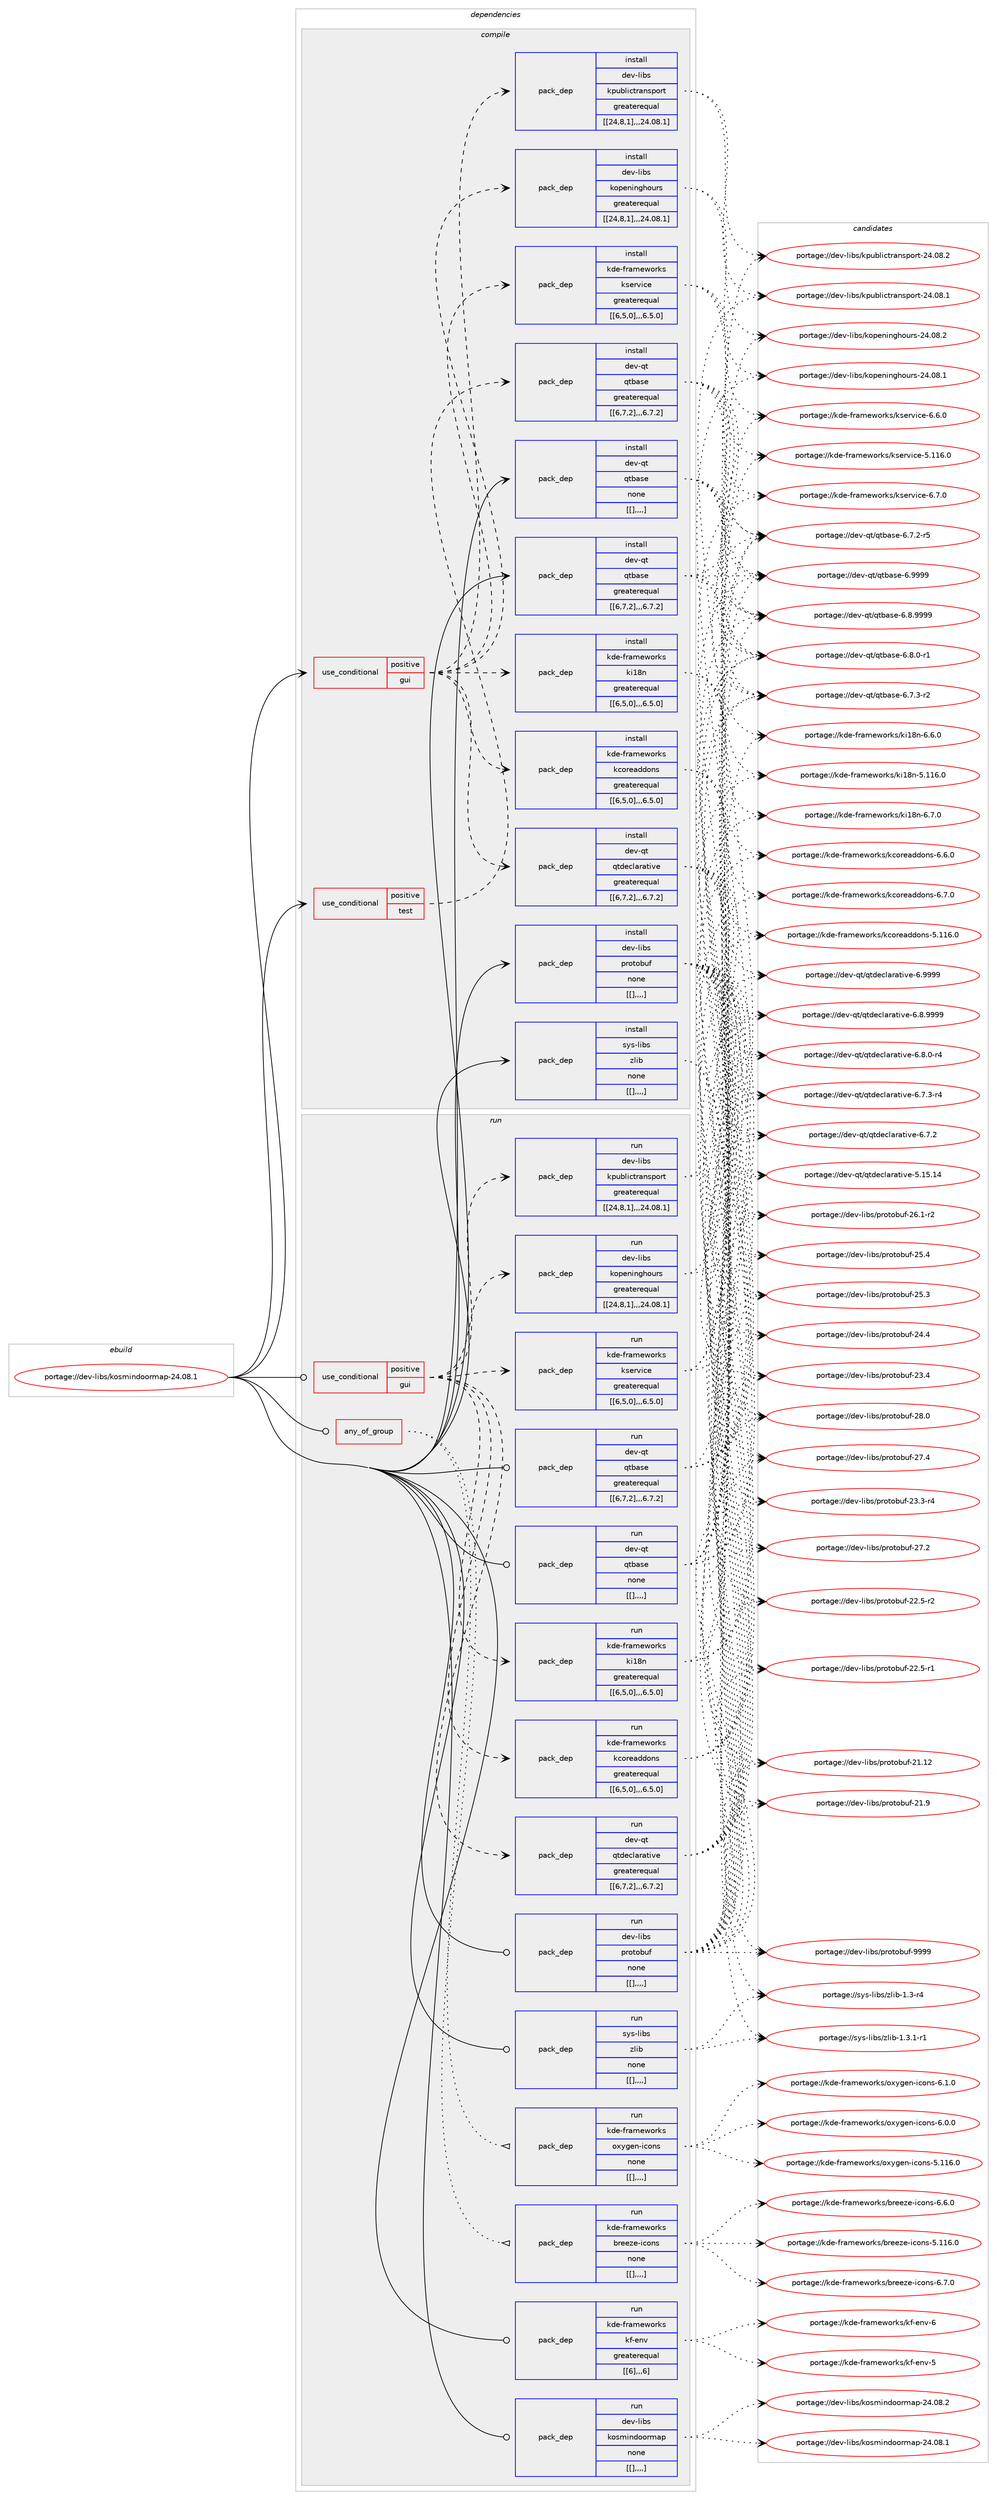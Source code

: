digraph prolog {

# *************
# Graph options
# *************

newrank=true;
concentrate=true;
compound=true;
graph [rankdir=LR,fontname=Helvetica,fontsize=10,ranksep=1.5];#, ranksep=2.5, nodesep=0.2];
edge  [arrowhead=vee];
node  [fontname=Helvetica,fontsize=10];

# **********
# The ebuild
# **********

subgraph cluster_leftcol {
color=gray;
label=<<i>ebuild</i>>;
id [label="portage://dev-libs/kosmindoormap-24.08.1", color=red, width=4, href="../dev-libs/kosmindoormap-24.08.1.svg"];
}

# ****************
# The dependencies
# ****************

subgraph cluster_midcol {
color=gray;
label=<<i>dependencies</i>>;
subgraph cluster_compile {
fillcolor="#eeeeee";
style=filled;
label=<<i>compile</i>>;
subgraph cond27946 {
dependency111997 [label=<<TABLE BORDER="0" CELLBORDER="1" CELLSPACING="0" CELLPADDING="4"><TR><TD ROWSPAN="3" CELLPADDING="10">use_conditional</TD></TR><TR><TD>positive</TD></TR><TR><TD>gui</TD></TR></TABLE>>, shape=none, color=red];
subgraph pack82825 {
dependency112033 [label=<<TABLE BORDER="0" CELLBORDER="1" CELLSPACING="0" CELLPADDING="4" WIDTH="220"><TR><TD ROWSPAN="6" CELLPADDING="30">pack_dep</TD></TR><TR><TD WIDTH="110">install</TD></TR><TR><TD>dev-libs</TD></TR><TR><TD>kopeninghours</TD></TR><TR><TD>greaterequal</TD></TR><TR><TD>[[24,8,1],,,24.08.1]</TD></TR></TABLE>>, shape=none, color=blue];
}
dependency111997:e -> dependency112033:w [weight=20,style="dashed",arrowhead="vee"];
subgraph pack82860 {
dependency112108 [label=<<TABLE BORDER="0" CELLBORDER="1" CELLSPACING="0" CELLPADDING="4" WIDTH="220"><TR><TD ROWSPAN="6" CELLPADDING="30">pack_dep</TD></TR><TR><TD WIDTH="110">install</TD></TR><TR><TD>dev-libs</TD></TR><TR><TD>kpublictransport</TD></TR><TR><TD>greaterequal</TD></TR><TR><TD>[[24,8,1],,,24.08.1]</TD></TR></TABLE>>, shape=none, color=blue];
}
dependency111997:e -> dependency112108:w [weight=20,style="dashed",arrowhead="vee"];
subgraph pack82906 {
dependency112131 [label=<<TABLE BORDER="0" CELLBORDER="1" CELLSPACING="0" CELLPADDING="4" WIDTH="220"><TR><TD ROWSPAN="6" CELLPADDING="30">pack_dep</TD></TR><TR><TD WIDTH="110">install</TD></TR><TR><TD>dev-qt</TD></TR><TR><TD>qtdeclarative</TD></TR><TR><TD>greaterequal</TD></TR><TR><TD>[[6,7,2],,,6.7.2]</TD></TR></TABLE>>, shape=none, color=blue];
}
dependency111997:e -> dependency112131:w [weight=20,style="dashed",arrowhead="vee"];
subgraph pack82920 {
dependency112150 [label=<<TABLE BORDER="0" CELLBORDER="1" CELLSPACING="0" CELLPADDING="4" WIDTH="220"><TR><TD ROWSPAN="6" CELLPADDING="30">pack_dep</TD></TR><TR><TD WIDTH="110">install</TD></TR><TR><TD>kde-frameworks</TD></TR><TR><TD>kcoreaddons</TD></TR><TR><TD>greaterequal</TD></TR><TR><TD>[[6,5,0],,,6.5.0]</TD></TR></TABLE>>, shape=none, color=blue];
}
dependency111997:e -> dependency112150:w [weight=20,style="dashed",arrowhead="vee"];
subgraph pack82923 {
dependency112168 [label=<<TABLE BORDER="0" CELLBORDER="1" CELLSPACING="0" CELLPADDING="4" WIDTH="220"><TR><TD ROWSPAN="6" CELLPADDING="30">pack_dep</TD></TR><TR><TD WIDTH="110">install</TD></TR><TR><TD>kde-frameworks</TD></TR><TR><TD>ki18n</TD></TR><TR><TD>greaterequal</TD></TR><TR><TD>[[6,5,0],,,6.5.0]</TD></TR></TABLE>>, shape=none, color=blue];
}
dependency111997:e -> dependency112168:w [weight=20,style="dashed",arrowhead="vee"];
subgraph pack82936 {
dependency112174 [label=<<TABLE BORDER="0" CELLBORDER="1" CELLSPACING="0" CELLPADDING="4" WIDTH="220"><TR><TD ROWSPAN="6" CELLPADDING="30">pack_dep</TD></TR><TR><TD WIDTH="110">install</TD></TR><TR><TD>kde-frameworks</TD></TR><TR><TD>kservice</TD></TR><TR><TD>greaterequal</TD></TR><TR><TD>[[6,5,0],,,6.5.0]</TD></TR></TABLE>>, shape=none, color=blue];
}
dependency111997:e -> dependency112174:w [weight=20,style="dashed",arrowhead="vee"];
}
id:e -> dependency111997:w [weight=20,style="solid",arrowhead="vee"];
subgraph cond28019 {
dependency112212 [label=<<TABLE BORDER="0" CELLBORDER="1" CELLSPACING="0" CELLPADDING="4"><TR><TD ROWSPAN="3" CELLPADDING="10">use_conditional</TD></TR><TR><TD>positive</TD></TR><TR><TD>test</TD></TR></TABLE>>, shape=none, color=red];
subgraph pack83002 {
dependency112320 [label=<<TABLE BORDER="0" CELLBORDER="1" CELLSPACING="0" CELLPADDING="4" WIDTH="220"><TR><TD ROWSPAN="6" CELLPADDING="30">pack_dep</TD></TR><TR><TD WIDTH="110">install</TD></TR><TR><TD>dev-qt</TD></TR><TR><TD>qtbase</TD></TR><TR><TD>greaterequal</TD></TR><TR><TD>[[6,7,2],,,6.7.2]</TD></TR></TABLE>>, shape=none, color=blue];
}
dependency112212:e -> dependency112320:w [weight=20,style="dashed",arrowhead="vee"];
}
id:e -> dependency112212:w [weight=20,style="solid",arrowhead="vee"];
subgraph pack83053 {
dependency112455 [label=<<TABLE BORDER="0" CELLBORDER="1" CELLSPACING="0" CELLPADDING="4" WIDTH="220"><TR><TD ROWSPAN="6" CELLPADDING="30">pack_dep</TD></TR><TR><TD WIDTH="110">install</TD></TR><TR><TD>dev-libs</TD></TR><TR><TD>protobuf</TD></TR><TR><TD>none</TD></TR><TR><TD>[[],,,,]</TD></TR></TABLE>>, shape=none, color=blue];
}
id:e -> dependency112455:w [weight=20,style="solid",arrowhead="vee"];
subgraph pack83126 {
dependency112479 [label=<<TABLE BORDER="0" CELLBORDER="1" CELLSPACING="0" CELLPADDING="4" WIDTH="220"><TR><TD ROWSPAN="6" CELLPADDING="30">pack_dep</TD></TR><TR><TD WIDTH="110">install</TD></TR><TR><TD>dev-qt</TD></TR><TR><TD>qtbase</TD></TR><TR><TD>greaterequal</TD></TR><TR><TD>[[6,7,2],,,6.7.2]</TD></TR></TABLE>>, shape=none, color=blue];
}
id:e -> dependency112479:w [weight=20,style="solid",arrowhead="vee"];
subgraph pack83157 {
dependency112578 [label=<<TABLE BORDER="0" CELLBORDER="1" CELLSPACING="0" CELLPADDING="4" WIDTH="220"><TR><TD ROWSPAN="6" CELLPADDING="30">pack_dep</TD></TR><TR><TD WIDTH="110">install</TD></TR><TR><TD>dev-qt</TD></TR><TR><TD>qtbase</TD></TR><TR><TD>none</TD></TR><TR><TD>[[],,,,]</TD></TR></TABLE>>, shape=none, color=blue];
}
id:e -> dependency112578:w [weight=20,style="solid",arrowhead="vee"];
subgraph pack83214 {
dependency112584 [label=<<TABLE BORDER="0" CELLBORDER="1" CELLSPACING="0" CELLPADDING="4" WIDTH="220"><TR><TD ROWSPAN="6" CELLPADDING="30">pack_dep</TD></TR><TR><TD WIDTH="110">install</TD></TR><TR><TD>sys-libs</TD></TR><TR><TD>zlib</TD></TR><TR><TD>none</TD></TR><TR><TD>[[],,,,]</TD></TR></TABLE>>, shape=none, color=blue];
}
id:e -> dependency112584:w [weight=20,style="solid",arrowhead="vee"];
}
subgraph cluster_compileandrun {
fillcolor="#eeeeee";
style=filled;
label=<<i>compile and run</i>>;
}
subgraph cluster_run {
fillcolor="#eeeeee";
style=filled;
label=<<i>run</i>>;
subgraph any1096 {
dependency112628 [label=<<TABLE BORDER="0" CELLBORDER="1" CELLSPACING="0" CELLPADDING="4"><TR><TD CELLPADDING="10">any_of_group</TD></TR></TABLE>>, shape=none, color=red];subgraph pack83269 {
dependency112696 [label=<<TABLE BORDER="0" CELLBORDER="1" CELLSPACING="0" CELLPADDING="4" WIDTH="220"><TR><TD ROWSPAN="6" CELLPADDING="30">pack_dep</TD></TR><TR><TD WIDTH="110">run</TD></TR><TR><TD>kde-frameworks</TD></TR><TR><TD>breeze-icons</TD></TR><TR><TD>none</TD></TR><TR><TD>[[],,,,]</TD></TR></TABLE>>, shape=none, color=blue];
}
dependency112628:e -> dependency112696:w [weight=20,style="dotted",arrowhead="oinv"];
subgraph pack83321 {
dependency112737 [label=<<TABLE BORDER="0" CELLBORDER="1" CELLSPACING="0" CELLPADDING="4" WIDTH="220"><TR><TD ROWSPAN="6" CELLPADDING="30">pack_dep</TD></TR><TR><TD WIDTH="110">run</TD></TR><TR><TD>kde-frameworks</TD></TR><TR><TD>oxygen-icons</TD></TR><TR><TD>none</TD></TR><TR><TD>[[],,,,]</TD></TR></TABLE>>, shape=none, color=blue];
}
dependency112628:e -> dependency112737:w [weight=20,style="dotted",arrowhead="oinv"];
}
id:e -> dependency112628:w [weight=20,style="solid",arrowhead="odot"];
subgraph cond28175 {
dependency112758 [label=<<TABLE BORDER="0" CELLBORDER="1" CELLSPACING="0" CELLPADDING="4"><TR><TD ROWSPAN="3" CELLPADDING="10">use_conditional</TD></TR><TR><TD>positive</TD></TR><TR><TD>gui</TD></TR></TABLE>>, shape=none, color=red];
subgraph pack83368 {
dependency112865 [label=<<TABLE BORDER="0" CELLBORDER="1" CELLSPACING="0" CELLPADDING="4" WIDTH="220"><TR><TD ROWSPAN="6" CELLPADDING="30">pack_dep</TD></TR><TR><TD WIDTH="110">run</TD></TR><TR><TD>dev-libs</TD></TR><TR><TD>kopeninghours</TD></TR><TR><TD>greaterequal</TD></TR><TR><TD>[[24,8,1],,,24.08.1]</TD></TR></TABLE>>, shape=none, color=blue];
}
dependency112758:e -> dependency112865:w [weight=20,style="dashed",arrowhead="vee"];
subgraph pack83499 {
dependency113033 [label=<<TABLE BORDER="0" CELLBORDER="1" CELLSPACING="0" CELLPADDING="4" WIDTH="220"><TR><TD ROWSPAN="6" CELLPADDING="30">pack_dep</TD></TR><TR><TD WIDTH="110">run</TD></TR><TR><TD>dev-libs</TD></TR><TR><TD>kpublictransport</TD></TR><TR><TD>greaterequal</TD></TR><TR><TD>[[24,8,1],,,24.08.1]</TD></TR></TABLE>>, shape=none, color=blue];
}
dependency112758:e -> dependency113033:w [weight=20,style="dashed",arrowhead="vee"];
subgraph pack83521 {
dependency113036 [label=<<TABLE BORDER="0" CELLBORDER="1" CELLSPACING="0" CELLPADDING="4" WIDTH="220"><TR><TD ROWSPAN="6" CELLPADDING="30">pack_dep</TD></TR><TR><TD WIDTH="110">run</TD></TR><TR><TD>dev-qt</TD></TR><TR><TD>qtdeclarative</TD></TR><TR><TD>greaterequal</TD></TR><TR><TD>[[6,7,2],,,6.7.2]</TD></TR></TABLE>>, shape=none, color=blue];
}
dependency112758:e -> dependency113036:w [weight=20,style="dashed",arrowhead="vee"];
subgraph pack83525 {
dependency113055 [label=<<TABLE BORDER="0" CELLBORDER="1" CELLSPACING="0" CELLPADDING="4" WIDTH="220"><TR><TD ROWSPAN="6" CELLPADDING="30">pack_dep</TD></TR><TR><TD WIDTH="110">run</TD></TR><TR><TD>kde-frameworks</TD></TR><TR><TD>kcoreaddons</TD></TR><TR><TD>greaterequal</TD></TR><TR><TD>[[6,5,0],,,6.5.0]</TD></TR></TABLE>>, shape=none, color=blue];
}
dependency112758:e -> dependency113055:w [weight=20,style="dashed",arrowhead="vee"];
subgraph pack83534 {
dependency113071 [label=<<TABLE BORDER="0" CELLBORDER="1" CELLSPACING="0" CELLPADDING="4" WIDTH="220"><TR><TD ROWSPAN="6" CELLPADDING="30">pack_dep</TD></TR><TR><TD WIDTH="110">run</TD></TR><TR><TD>kde-frameworks</TD></TR><TR><TD>ki18n</TD></TR><TR><TD>greaterequal</TD></TR><TR><TD>[[6,5,0],,,6.5.0]</TD></TR></TABLE>>, shape=none, color=blue];
}
dependency112758:e -> dependency113071:w [weight=20,style="dashed",arrowhead="vee"];
subgraph pack83556 {
dependency113098 [label=<<TABLE BORDER="0" CELLBORDER="1" CELLSPACING="0" CELLPADDING="4" WIDTH="220"><TR><TD ROWSPAN="6" CELLPADDING="30">pack_dep</TD></TR><TR><TD WIDTH="110">run</TD></TR><TR><TD>kde-frameworks</TD></TR><TR><TD>kservice</TD></TR><TR><TD>greaterequal</TD></TR><TR><TD>[[6,5,0],,,6.5.0]</TD></TR></TABLE>>, shape=none, color=blue];
}
dependency112758:e -> dependency113098:w [weight=20,style="dashed",arrowhead="vee"];
}
id:e -> dependency112758:w [weight=20,style="solid",arrowhead="odot"];
subgraph pack83572 {
dependency113118 [label=<<TABLE BORDER="0" CELLBORDER="1" CELLSPACING="0" CELLPADDING="4" WIDTH="220"><TR><TD ROWSPAN="6" CELLPADDING="30">pack_dep</TD></TR><TR><TD WIDTH="110">run</TD></TR><TR><TD>dev-libs</TD></TR><TR><TD>protobuf</TD></TR><TR><TD>none</TD></TR><TR><TD>[[],,,,]</TD></TR></TABLE>>, shape=none, color=blue];
}
id:e -> dependency113118:w [weight=20,style="solid",arrowhead="odot"];
subgraph pack83612 {
dependency113238 [label=<<TABLE BORDER="0" CELLBORDER="1" CELLSPACING="0" CELLPADDING="4" WIDTH="220"><TR><TD ROWSPAN="6" CELLPADDING="30">pack_dep</TD></TR><TR><TD WIDTH="110">run</TD></TR><TR><TD>dev-qt</TD></TR><TR><TD>qtbase</TD></TR><TR><TD>greaterequal</TD></TR><TR><TD>[[6,7,2],,,6.7.2]</TD></TR></TABLE>>, shape=none, color=blue];
}
id:e -> dependency113238:w [weight=20,style="solid",arrowhead="odot"];
subgraph pack83681 {
dependency113299 [label=<<TABLE BORDER="0" CELLBORDER="1" CELLSPACING="0" CELLPADDING="4" WIDTH="220"><TR><TD ROWSPAN="6" CELLPADDING="30">pack_dep</TD></TR><TR><TD WIDTH="110">run</TD></TR><TR><TD>dev-qt</TD></TR><TR><TD>qtbase</TD></TR><TR><TD>none</TD></TR><TR><TD>[[],,,,]</TD></TR></TABLE>>, shape=none, color=blue];
}
id:e -> dependency113299:w [weight=20,style="solid",arrowhead="odot"];
subgraph pack83736 {
dependency113375 [label=<<TABLE BORDER="0" CELLBORDER="1" CELLSPACING="0" CELLPADDING="4" WIDTH="220"><TR><TD ROWSPAN="6" CELLPADDING="30">pack_dep</TD></TR><TR><TD WIDTH="110">run</TD></TR><TR><TD>kde-frameworks</TD></TR><TR><TD>kf-env</TD></TR><TR><TD>greaterequal</TD></TR><TR><TD>[[6],,,6]</TD></TR></TABLE>>, shape=none, color=blue];
}
id:e -> dependency113375:w [weight=20,style="solid",arrowhead="odot"];
subgraph pack83751 {
dependency113392 [label=<<TABLE BORDER="0" CELLBORDER="1" CELLSPACING="0" CELLPADDING="4" WIDTH="220"><TR><TD ROWSPAN="6" CELLPADDING="30">pack_dep</TD></TR><TR><TD WIDTH="110">run</TD></TR><TR><TD>sys-libs</TD></TR><TR><TD>zlib</TD></TR><TR><TD>none</TD></TR><TR><TD>[[],,,,]</TD></TR></TABLE>>, shape=none, color=blue];
}
id:e -> dependency113392:w [weight=20,style="solid",arrowhead="odot"];
subgraph pack83760 {
dependency113414 [label=<<TABLE BORDER="0" CELLBORDER="1" CELLSPACING="0" CELLPADDING="4" WIDTH="220"><TR><TD ROWSPAN="6" CELLPADDING="30">pack_dep</TD></TR><TR><TD WIDTH="110">run</TD></TR><TR><TD>dev-libs</TD></TR><TR><TD>kosmindoormap</TD></TR><TR><TD>none</TD></TR><TR><TD>[[],,,,]</TD></TR></TABLE>>, shape=none, color=blue];
}
id:e -> dependency113414:w [weight=20,style="solid",arrowhead="odot"];
}
}

# **************
# The candidates
# **************

subgraph cluster_choices {
rank=same;
color=gray;
label=<<i>candidates</i>>;

subgraph choice82023 {
color=black;
nodesep=1;
choice1001011184510810598115471071111121011101051101031041111171141154550524648564650 [label="portage://dev-libs/kopeninghours-24.08.2", color=red, width=4,href="../dev-libs/kopeninghours-24.08.2.svg"];
choice1001011184510810598115471071111121011101051101031041111171141154550524648564649 [label="portage://dev-libs/kopeninghours-24.08.1", color=red, width=4,href="../dev-libs/kopeninghours-24.08.1.svg"];
dependency112033:e -> choice1001011184510810598115471071111121011101051101031041111171141154550524648564650:w [style=dotted,weight="100"];
dependency112033:e -> choice1001011184510810598115471071111121011101051101031041111171141154550524648564649:w [style=dotted,weight="100"];
}
subgraph choice82027 {
color=black;
nodesep=1;
choice1001011184510810598115471071121179810810599116114971101151121111141164550524648564650 [label="portage://dev-libs/kpublictransport-24.08.2", color=red, width=4,href="../dev-libs/kpublictransport-24.08.2.svg"];
choice1001011184510810598115471071121179810810599116114971101151121111141164550524648564649 [label="portage://dev-libs/kpublictransport-24.08.1", color=red, width=4,href="../dev-libs/kpublictransport-24.08.1.svg"];
dependency112108:e -> choice1001011184510810598115471071121179810810599116114971101151121111141164550524648564650:w [style=dotted,weight="100"];
dependency112108:e -> choice1001011184510810598115471071121179810810599116114971101151121111141164550524648564649:w [style=dotted,weight="100"];
}
subgraph choice82028 {
color=black;
nodesep=1;
choice100101118451131164711311610010199108971149711610511810145544657575757 [label="portage://dev-qt/qtdeclarative-6.9999", color=red, width=4,href="../dev-qt/qtdeclarative-6.9999.svg"];
choice1001011184511311647113116100101991089711497116105118101455446564657575757 [label="portage://dev-qt/qtdeclarative-6.8.9999", color=red, width=4,href="../dev-qt/qtdeclarative-6.8.9999.svg"];
choice10010111845113116471131161001019910897114971161051181014554465646484511452 [label="portage://dev-qt/qtdeclarative-6.8.0-r4", color=red, width=4,href="../dev-qt/qtdeclarative-6.8.0-r4.svg"];
choice10010111845113116471131161001019910897114971161051181014554465546514511452 [label="portage://dev-qt/qtdeclarative-6.7.3-r4", color=red, width=4,href="../dev-qt/qtdeclarative-6.7.3-r4.svg"];
choice1001011184511311647113116100101991089711497116105118101455446554650 [label="portage://dev-qt/qtdeclarative-6.7.2", color=red, width=4,href="../dev-qt/qtdeclarative-6.7.2.svg"];
choice10010111845113116471131161001019910897114971161051181014553464953464952 [label="portage://dev-qt/qtdeclarative-5.15.14", color=red, width=4,href="../dev-qt/qtdeclarative-5.15.14.svg"];
dependency112131:e -> choice100101118451131164711311610010199108971149711610511810145544657575757:w [style=dotted,weight="100"];
dependency112131:e -> choice1001011184511311647113116100101991089711497116105118101455446564657575757:w [style=dotted,weight="100"];
dependency112131:e -> choice10010111845113116471131161001019910897114971161051181014554465646484511452:w [style=dotted,weight="100"];
dependency112131:e -> choice10010111845113116471131161001019910897114971161051181014554465546514511452:w [style=dotted,weight="100"];
dependency112131:e -> choice1001011184511311647113116100101991089711497116105118101455446554650:w [style=dotted,weight="100"];
dependency112131:e -> choice10010111845113116471131161001019910897114971161051181014553464953464952:w [style=dotted,weight="100"];
}
subgraph choice82033 {
color=black;
nodesep=1;
choice1071001014510211497109101119111114107115471079911111410197100100111110115455446554648 [label="portage://kde-frameworks/kcoreaddons-6.7.0", color=red, width=4,href="../kde-frameworks/kcoreaddons-6.7.0.svg"];
choice1071001014510211497109101119111114107115471079911111410197100100111110115455446544648 [label="portage://kde-frameworks/kcoreaddons-6.6.0", color=red, width=4,href="../kde-frameworks/kcoreaddons-6.6.0.svg"];
choice10710010145102114971091011191111141071154710799111114101971001001111101154553464949544648 [label="portage://kde-frameworks/kcoreaddons-5.116.0", color=red, width=4,href="../kde-frameworks/kcoreaddons-5.116.0.svg"];
dependency112150:e -> choice1071001014510211497109101119111114107115471079911111410197100100111110115455446554648:w [style=dotted,weight="100"];
dependency112150:e -> choice1071001014510211497109101119111114107115471079911111410197100100111110115455446544648:w [style=dotted,weight="100"];
dependency112150:e -> choice10710010145102114971091011191111141071154710799111114101971001001111101154553464949544648:w [style=dotted,weight="100"];
}
subgraph choice82059 {
color=black;
nodesep=1;
choice1071001014510211497109101119111114107115471071054956110455446554648 [label="portage://kde-frameworks/ki18n-6.7.0", color=red, width=4,href="../kde-frameworks/ki18n-6.7.0.svg"];
choice1071001014510211497109101119111114107115471071054956110455446544648 [label="portage://kde-frameworks/ki18n-6.6.0", color=red, width=4,href="../kde-frameworks/ki18n-6.6.0.svg"];
choice10710010145102114971091011191111141071154710710549561104553464949544648 [label="portage://kde-frameworks/ki18n-5.116.0", color=red, width=4,href="../kde-frameworks/ki18n-5.116.0.svg"];
dependency112168:e -> choice1071001014510211497109101119111114107115471071054956110455446554648:w [style=dotted,weight="100"];
dependency112168:e -> choice1071001014510211497109101119111114107115471071054956110455446544648:w [style=dotted,weight="100"];
dependency112168:e -> choice10710010145102114971091011191111141071154710710549561104553464949544648:w [style=dotted,weight="100"];
}
subgraph choice82064 {
color=black;
nodesep=1;
choice10710010145102114971091011191111141071154710711510111411810599101455446554648 [label="portage://kde-frameworks/kservice-6.7.0", color=red, width=4,href="../kde-frameworks/kservice-6.7.0.svg"];
choice10710010145102114971091011191111141071154710711510111411810599101455446544648 [label="portage://kde-frameworks/kservice-6.6.0", color=red, width=4,href="../kde-frameworks/kservice-6.6.0.svg"];
choice107100101451021149710910111911111410711547107115101114118105991014553464949544648 [label="portage://kde-frameworks/kservice-5.116.0", color=red, width=4,href="../kde-frameworks/kservice-5.116.0.svg"];
dependency112174:e -> choice10710010145102114971091011191111141071154710711510111411810599101455446554648:w [style=dotted,weight="100"];
dependency112174:e -> choice10710010145102114971091011191111141071154710711510111411810599101455446544648:w [style=dotted,weight="100"];
dependency112174:e -> choice107100101451021149710910111911111410711547107115101114118105991014553464949544648:w [style=dotted,weight="100"];
}
subgraph choice82069 {
color=black;
nodesep=1;
choice1001011184511311647113116989711510145544657575757 [label="portage://dev-qt/qtbase-6.9999", color=red, width=4,href="../dev-qt/qtbase-6.9999.svg"];
choice10010111845113116471131169897115101455446564657575757 [label="portage://dev-qt/qtbase-6.8.9999", color=red, width=4,href="../dev-qt/qtbase-6.8.9999.svg"];
choice100101118451131164711311698971151014554465646484511449 [label="portage://dev-qt/qtbase-6.8.0-r1", color=red, width=4,href="../dev-qt/qtbase-6.8.0-r1.svg"];
choice100101118451131164711311698971151014554465546514511450 [label="portage://dev-qt/qtbase-6.7.3-r2", color=red, width=4,href="../dev-qt/qtbase-6.7.3-r2.svg"];
choice100101118451131164711311698971151014554465546504511453 [label="portage://dev-qt/qtbase-6.7.2-r5", color=red, width=4,href="../dev-qt/qtbase-6.7.2-r5.svg"];
dependency112320:e -> choice1001011184511311647113116989711510145544657575757:w [style=dotted,weight="100"];
dependency112320:e -> choice10010111845113116471131169897115101455446564657575757:w [style=dotted,weight="100"];
dependency112320:e -> choice100101118451131164711311698971151014554465646484511449:w [style=dotted,weight="100"];
dependency112320:e -> choice100101118451131164711311698971151014554465546514511450:w [style=dotted,weight="100"];
dependency112320:e -> choice100101118451131164711311698971151014554465546504511453:w [style=dotted,weight="100"];
}
subgraph choice82074 {
color=black;
nodesep=1;
choice100101118451081059811547112114111116111981171024557575757 [label="portage://dev-libs/protobuf-9999", color=red, width=4,href="../dev-libs/protobuf-9999.svg"];
choice100101118451081059811547112114111116111981171024550564648 [label="portage://dev-libs/protobuf-28.0", color=red, width=4,href="../dev-libs/protobuf-28.0.svg"];
choice100101118451081059811547112114111116111981171024550554652 [label="portage://dev-libs/protobuf-27.4", color=red, width=4,href="../dev-libs/protobuf-27.4.svg"];
choice100101118451081059811547112114111116111981171024550554650 [label="portage://dev-libs/protobuf-27.2", color=red, width=4,href="../dev-libs/protobuf-27.2.svg"];
choice1001011184510810598115471121141111161119811710245505446494511450 [label="portage://dev-libs/protobuf-26.1-r2", color=red, width=4,href="../dev-libs/protobuf-26.1-r2.svg"];
choice100101118451081059811547112114111116111981171024550534652 [label="portage://dev-libs/protobuf-25.4", color=red, width=4,href="../dev-libs/protobuf-25.4.svg"];
choice100101118451081059811547112114111116111981171024550534651 [label="portage://dev-libs/protobuf-25.3", color=red, width=4,href="../dev-libs/protobuf-25.3.svg"];
choice100101118451081059811547112114111116111981171024550524652 [label="portage://dev-libs/protobuf-24.4", color=red, width=4,href="../dev-libs/protobuf-24.4.svg"];
choice100101118451081059811547112114111116111981171024550514652 [label="portage://dev-libs/protobuf-23.4", color=red, width=4,href="../dev-libs/protobuf-23.4.svg"];
choice1001011184510810598115471121141111161119811710245505146514511452 [label="portage://dev-libs/protobuf-23.3-r4", color=red, width=4,href="../dev-libs/protobuf-23.3-r4.svg"];
choice1001011184510810598115471121141111161119811710245505046534511450 [label="portage://dev-libs/protobuf-22.5-r2", color=red, width=4,href="../dev-libs/protobuf-22.5-r2.svg"];
choice1001011184510810598115471121141111161119811710245505046534511449 [label="portage://dev-libs/protobuf-22.5-r1", color=red, width=4,href="../dev-libs/protobuf-22.5-r1.svg"];
choice10010111845108105981154711211411111611198117102455049464950 [label="portage://dev-libs/protobuf-21.12", color=red, width=4,href="../dev-libs/protobuf-21.12.svg"];
choice100101118451081059811547112114111116111981171024550494657 [label="portage://dev-libs/protobuf-21.9", color=red, width=4,href="../dev-libs/protobuf-21.9.svg"];
dependency112455:e -> choice100101118451081059811547112114111116111981171024557575757:w [style=dotted,weight="100"];
dependency112455:e -> choice100101118451081059811547112114111116111981171024550564648:w [style=dotted,weight="100"];
dependency112455:e -> choice100101118451081059811547112114111116111981171024550554652:w [style=dotted,weight="100"];
dependency112455:e -> choice100101118451081059811547112114111116111981171024550554650:w [style=dotted,weight="100"];
dependency112455:e -> choice1001011184510810598115471121141111161119811710245505446494511450:w [style=dotted,weight="100"];
dependency112455:e -> choice100101118451081059811547112114111116111981171024550534652:w [style=dotted,weight="100"];
dependency112455:e -> choice100101118451081059811547112114111116111981171024550534651:w [style=dotted,weight="100"];
dependency112455:e -> choice100101118451081059811547112114111116111981171024550524652:w [style=dotted,weight="100"];
dependency112455:e -> choice100101118451081059811547112114111116111981171024550514652:w [style=dotted,weight="100"];
dependency112455:e -> choice1001011184510810598115471121141111161119811710245505146514511452:w [style=dotted,weight="100"];
dependency112455:e -> choice1001011184510810598115471121141111161119811710245505046534511450:w [style=dotted,weight="100"];
dependency112455:e -> choice1001011184510810598115471121141111161119811710245505046534511449:w [style=dotted,weight="100"];
dependency112455:e -> choice10010111845108105981154711211411111611198117102455049464950:w [style=dotted,weight="100"];
dependency112455:e -> choice100101118451081059811547112114111116111981171024550494657:w [style=dotted,weight="100"];
}
subgraph choice82165 {
color=black;
nodesep=1;
choice1001011184511311647113116989711510145544657575757 [label="portage://dev-qt/qtbase-6.9999", color=red, width=4,href="../dev-qt/qtbase-6.9999.svg"];
choice10010111845113116471131169897115101455446564657575757 [label="portage://dev-qt/qtbase-6.8.9999", color=red, width=4,href="../dev-qt/qtbase-6.8.9999.svg"];
choice100101118451131164711311698971151014554465646484511449 [label="portage://dev-qt/qtbase-6.8.0-r1", color=red, width=4,href="../dev-qt/qtbase-6.8.0-r1.svg"];
choice100101118451131164711311698971151014554465546514511450 [label="portage://dev-qt/qtbase-6.7.3-r2", color=red, width=4,href="../dev-qt/qtbase-6.7.3-r2.svg"];
choice100101118451131164711311698971151014554465546504511453 [label="portage://dev-qt/qtbase-6.7.2-r5", color=red, width=4,href="../dev-qt/qtbase-6.7.2-r5.svg"];
dependency112479:e -> choice1001011184511311647113116989711510145544657575757:w [style=dotted,weight="100"];
dependency112479:e -> choice10010111845113116471131169897115101455446564657575757:w [style=dotted,weight="100"];
dependency112479:e -> choice100101118451131164711311698971151014554465646484511449:w [style=dotted,weight="100"];
dependency112479:e -> choice100101118451131164711311698971151014554465546514511450:w [style=dotted,weight="100"];
dependency112479:e -> choice100101118451131164711311698971151014554465546504511453:w [style=dotted,weight="100"];
}
subgraph choice82170 {
color=black;
nodesep=1;
choice1001011184511311647113116989711510145544657575757 [label="portage://dev-qt/qtbase-6.9999", color=red, width=4,href="../dev-qt/qtbase-6.9999.svg"];
choice10010111845113116471131169897115101455446564657575757 [label="portage://dev-qt/qtbase-6.8.9999", color=red, width=4,href="../dev-qt/qtbase-6.8.9999.svg"];
choice100101118451131164711311698971151014554465646484511449 [label="portage://dev-qt/qtbase-6.8.0-r1", color=red, width=4,href="../dev-qt/qtbase-6.8.0-r1.svg"];
choice100101118451131164711311698971151014554465546514511450 [label="portage://dev-qt/qtbase-6.7.3-r2", color=red, width=4,href="../dev-qt/qtbase-6.7.3-r2.svg"];
choice100101118451131164711311698971151014554465546504511453 [label="portage://dev-qt/qtbase-6.7.2-r5", color=red, width=4,href="../dev-qt/qtbase-6.7.2-r5.svg"];
dependency112578:e -> choice1001011184511311647113116989711510145544657575757:w [style=dotted,weight="100"];
dependency112578:e -> choice10010111845113116471131169897115101455446564657575757:w [style=dotted,weight="100"];
dependency112578:e -> choice100101118451131164711311698971151014554465646484511449:w [style=dotted,weight="100"];
dependency112578:e -> choice100101118451131164711311698971151014554465546514511450:w [style=dotted,weight="100"];
dependency112578:e -> choice100101118451131164711311698971151014554465546504511453:w [style=dotted,weight="100"];
}
subgraph choice82187 {
color=black;
nodesep=1;
choice115121115451081059811547122108105984549465146494511449 [label="portage://sys-libs/zlib-1.3.1-r1", color=red, width=4,href="../sys-libs/zlib-1.3.1-r1.svg"];
choice11512111545108105981154712210810598454946514511452 [label="portage://sys-libs/zlib-1.3-r4", color=red, width=4,href="../sys-libs/zlib-1.3-r4.svg"];
dependency112584:e -> choice115121115451081059811547122108105984549465146494511449:w [style=dotted,weight="100"];
dependency112584:e -> choice11512111545108105981154712210810598454946514511452:w [style=dotted,weight="100"];
}
subgraph choice82222 {
color=black;
nodesep=1;
choice107100101451021149710910111911111410711547981141011011221014510599111110115455446554648 [label="portage://kde-frameworks/breeze-icons-6.7.0", color=red, width=4,href="../kde-frameworks/breeze-icons-6.7.0.svg"];
choice107100101451021149710910111911111410711547981141011011221014510599111110115455446544648 [label="portage://kde-frameworks/breeze-icons-6.6.0", color=red, width=4,href="../kde-frameworks/breeze-icons-6.6.0.svg"];
choice1071001014510211497109101119111114107115479811410110112210145105991111101154553464949544648 [label="portage://kde-frameworks/breeze-icons-5.116.0", color=red, width=4,href="../kde-frameworks/breeze-icons-5.116.0.svg"];
dependency112696:e -> choice107100101451021149710910111911111410711547981141011011221014510599111110115455446554648:w [style=dotted,weight="100"];
dependency112696:e -> choice107100101451021149710910111911111410711547981141011011221014510599111110115455446544648:w [style=dotted,weight="100"];
dependency112696:e -> choice1071001014510211497109101119111114107115479811410110112210145105991111101154553464949544648:w [style=dotted,weight="100"];
}
subgraph choice82230 {
color=black;
nodesep=1;
choice1071001014510211497109101119111114107115471111201211031011104510599111110115455446494648 [label="portage://kde-frameworks/oxygen-icons-6.1.0", color=red, width=4,href="../kde-frameworks/oxygen-icons-6.1.0.svg"];
choice1071001014510211497109101119111114107115471111201211031011104510599111110115455446484648 [label="portage://kde-frameworks/oxygen-icons-6.0.0", color=red, width=4,href="../kde-frameworks/oxygen-icons-6.0.0.svg"];
choice10710010145102114971091011191111141071154711112012110310111045105991111101154553464949544648 [label="portage://kde-frameworks/oxygen-icons-5.116.0", color=red, width=4,href="../kde-frameworks/oxygen-icons-5.116.0.svg"];
dependency112737:e -> choice1071001014510211497109101119111114107115471111201211031011104510599111110115455446494648:w [style=dotted,weight="100"];
dependency112737:e -> choice1071001014510211497109101119111114107115471111201211031011104510599111110115455446484648:w [style=dotted,weight="100"];
dependency112737:e -> choice10710010145102114971091011191111141071154711112012110310111045105991111101154553464949544648:w [style=dotted,weight="100"];
}
subgraph choice82275 {
color=black;
nodesep=1;
choice1001011184510810598115471071111121011101051101031041111171141154550524648564650 [label="portage://dev-libs/kopeninghours-24.08.2", color=red, width=4,href="../dev-libs/kopeninghours-24.08.2.svg"];
choice1001011184510810598115471071111121011101051101031041111171141154550524648564649 [label="portage://dev-libs/kopeninghours-24.08.1", color=red, width=4,href="../dev-libs/kopeninghours-24.08.1.svg"];
dependency112865:e -> choice1001011184510810598115471071111121011101051101031041111171141154550524648564650:w [style=dotted,weight="100"];
dependency112865:e -> choice1001011184510810598115471071111121011101051101031041111171141154550524648564649:w [style=dotted,weight="100"];
}
subgraph choice82287 {
color=black;
nodesep=1;
choice1001011184510810598115471071121179810810599116114971101151121111141164550524648564650 [label="portage://dev-libs/kpublictransport-24.08.2", color=red, width=4,href="../dev-libs/kpublictransport-24.08.2.svg"];
choice1001011184510810598115471071121179810810599116114971101151121111141164550524648564649 [label="portage://dev-libs/kpublictransport-24.08.1", color=red, width=4,href="../dev-libs/kpublictransport-24.08.1.svg"];
dependency113033:e -> choice1001011184510810598115471071121179810810599116114971101151121111141164550524648564650:w [style=dotted,weight="100"];
dependency113033:e -> choice1001011184510810598115471071121179810810599116114971101151121111141164550524648564649:w [style=dotted,weight="100"];
}
subgraph choice82321 {
color=black;
nodesep=1;
choice100101118451131164711311610010199108971149711610511810145544657575757 [label="portage://dev-qt/qtdeclarative-6.9999", color=red, width=4,href="../dev-qt/qtdeclarative-6.9999.svg"];
choice1001011184511311647113116100101991089711497116105118101455446564657575757 [label="portage://dev-qt/qtdeclarative-6.8.9999", color=red, width=4,href="../dev-qt/qtdeclarative-6.8.9999.svg"];
choice10010111845113116471131161001019910897114971161051181014554465646484511452 [label="portage://dev-qt/qtdeclarative-6.8.0-r4", color=red, width=4,href="../dev-qt/qtdeclarative-6.8.0-r4.svg"];
choice10010111845113116471131161001019910897114971161051181014554465546514511452 [label="portage://dev-qt/qtdeclarative-6.7.3-r4", color=red, width=4,href="../dev-qt/qtdeclarative-6.7.3-r4.svg"];
choice1001011184511311647113116100101991089711497116105118101455446554650 [label="portage://dev-qt/qtdeclarative-6.7.2", color=red, width=4,href="../dev-qt/qtdeclarative-6.7.2.svg"];
choice10010111845113116471131161001019910897114971161051181014553464953464952 [label="portage://dev-qt/qtdeclarative-5.15.14", color=red, width=4,href="../dev-qt/qtdeclarative-5.15.14.svg"];
dependency113036:e -> choice100101118451131164711311610010199108971149711610511810145544657575757:w [style=dotted,weight="100"];
dependency113036:e -> choice1001011184511311647113116100101991089711497116105118101455446564657575757:w [style=dotted,weight="100"];
dependency113036:e -> choice10010111845113116471131161001019910897114971161051181014554465646484511452:w [style=dotted,weight="100"];
dependency113036:e -> choice10010111845113116471131161001019910897114971161051181014554465546514511452:w [style=dotted,weight="100"];
dependency113036:e -> choice1001011184511311647113116100101991089711497116105118101455446554650:w [style=dotted,weight="100"];
dependency113036:e -> choice10010111845113116471131161001019910897114971161051181014553464953464952:w [style=dotted,weight="100"];
}
subgraph choice82331 {
color=black;
nodesep=1;
choice1071001014510211497109101119111114107115471079911111410197100100111110115455446554648 [label="portage://kde-frameworks/kcoreaddons-6.7.0", color=red, width=4,href="../kde-frameworks/kcoreaddons-6.7.0.svg"];
choice1071001014510211497109101119111114107115471079911111410197100100111110115455446544648 [label="portage://kde-frameworks/kcoreaddons-6.6.0", color=red, width=4,href="../kde-frameworks/kcoreaddons-6.6.0.svg"];
choice10710010145102114971091011191111141071154710799111114101971001001111101154553464949544648 [label="portage://kde-frameworks/kcoreaddons-5.116.0", color=red, width=4,href="../kde-frameworks/kcoreaddons-5.116.0.svg"];
dependency113055:e -> choice1071001014510211497109101119111114107115471079911111410197100100111110115455446554648:w [style=dotted,weight="100"];
dependency113055:e -> choice1071001014510211497109101119111114107115471079911111410197100100111110115455446544648:w [style=dotted,weight="100"];
dependency113055:e -> choice10710010145102114971091011191111141071154710799111114101971001001111101154553464949544648:w [style=dotted,weight="100"];
}
subgraph choice82339 {
color=black;
nodesep=1;
choice1071001014510211497109101119111114107115471071054956110455446554648 [label="portage://kde-frameworks/ki18n-6.7.0", color=red, width=4,href="../kde-frameworks/ki18n-6.7.0.svg"];
choice1071001014510211497109101119111114107115471071054956110455446544648 [label="portage://kde-frameworks/ki18n-6.6.0", color=red, width=4,href="../kde-frameworks/ki18n-6.6.0.svg"];
choice10710010145102114971091011191111141071154710710549561104553464949544648 [label="portage://kde-frameworks/ki18n-5.116.0", color=red, width=4,href="../kde-frameworks/ki18n-5.116.0.svg"];
dependency113071:e -> choice1071001014510211497109101119111114107115471071054956110455446554648:w [style=dotted,weight="100"];
dependency113071:e -> choice1071001014510211497109101119111114107115471071054956110455446544648:w [style=dotted,weight="100"];
dependency113071:e -> choice10710010145102114971091011191111141071154710710549561104553464949544648:w [style=dotted,weight="100"];
}
subgraph choice82403 {
color=black;
nodesep=1;
choice10710010145102114971091011191111141071154710711510111411810599101455446554648 [label="portage://kde-frameworks/kservice-6.7.0", color=red, width=4,href="../kde-frameworks/kservice-6.7.0.svg"];
choice10710010145102114971091011191111141071154710711510111411810599101455446544648 [label="portage://kde-frameworks/kservice-6.6.0", color=red, width=4,href="../kde-frameworks/kservice-6.6.0.svg"];
choice107100101451021149710910111911111410711547107115101114118105991014553464949544648 [label="portage://kde-frameworks/kservice-5.116.0", color=red, width=4,href="../kde-frameworks/kservice-5.116.0.svg"];
dependency113098:e -> choice10710010145102114971091011191111141071154710711510111411810599101455446554648:w [style=dotted,weight="100"];
dependency113098:e -> choice10710010145102114971091011191111141071154710711510111411810599101455446544648:w [style=dotted,weight="100"];
dependency113098:e -> choice107100101451021149710910111911111410711547107115101114118105991014553464949544648:w [style=dotted,weight="100"];
}
subgraph choice82445 {
color=black;
nodesep=1;
choice100101118451081059811547112114111116111981171024557575757 [label="portage://dev-libs/protobuf-9999", color=red, width=4,href="../dev-libs/protobuf-9999.svg"];
choice100101118451081059811547112114111116111981171024550564648 [label="portage://dev-libs/protobuf-28.0", color=red, width=4,href="../dev-libs/protobuf-28.0.svg"];
choice100101118451081059811547112114111116111981171024550554652 [label="portage://dev-libs/protobuf-27.4", color=red, width=4,href="../dev-libs/protobuf-27.4.svg"];
choice100101118451081059811547112114111116111981171024550554650 [label="portage://dev-libs/protobuf-27.2", color=red, width=4,href="../dev-libs/protobuf-27.2.svg"];
choice1001011184510810598115471121141111161119811710245505446494511450 [label="portage://dev-libs/protobuf-26.1-r2", color=red, width=4,href="../dev-libs/protobuf-26.1-r2.svg"];
choice100101118451081059811547112114111116111981171024550534652 [label="portage://dev-libs/protobuf-25.4", color=red, width=4,href="../dev-libs/protobuf-25.4.svg"];
choice100101118451081059811547112114111116111981171024550534651 [label="portage://dev-libs/protobuf-25.3", color=red, width=4,href="../dev-libs/protobuf-25.3.svg"];
choice100101118451081059811547112114111116111981171024550524652 [label="portage://dev-libs/protobuf-24.4", color=red, width=4,href="../dev-libs/protobuf-24.4.svg"];
choice100101118451081059811547112114111116111981171024550514652 [label="portage://dev-libs/protobuf-23.4", color=red, width=4,href="../dev-libs/protobuf-23.4.svg"];
choice1001011184510810598115471121141111161119811710245505146514511452 [label="portage://dev-libs/protobuf-23.3-r4", color=red, width=4,href="../dev-libs/protobuf-23.3-r4.svg"];
choice1001011184510810598115471121141111161119811710245505046534511450 [label="portage://dev-libs/protobuf-22.5-r2", color=red, width=4,href="../dev-libs/protobuf-22.5-r2.svg"];
choice1001011184510810598115471121141111161119811710245505046534511449 [label="portage://dev-libs/protobuf-22.5-r1", color=red, width=4,href="../dev-libs/protobuf-22.5-r1.svg"];
choice10010111845108105981154711211411111611198117102455049464950 [label="portage://dev-libs/protobuf-21.12", color=red, width=4,href="../dev-libs/protobuf-21.12.svg"];
choice100101118451081059811547112114111116111981171024550494657 [label="portage://dev-libs/protobuf-21.9", color=red, width=4,href="../dev-libs/protobuf-21.9.svg"];
dependency113118:e -> choice100101118451081059811547112114111116111981171024557575757:w [style=dotted,weight="100"];
dependency113118:e -> choice100101118451081059811547112114111116111981171024550564648:w [style=dotted,weight="100"];
dependency113118:e -> choice100101118451081059811547112114111116111981171024550554652:w [style=dotted,weight="100"];
dependency113118:e -> choice100101118451081059811547112114111116111981171024550554650:w [style=dotted,weight="100"];
dependency113118:e -> choice1001011184510810598115471121141111161119811710245505446494511450:w [style=dotted,weight="100"];
dependency113118:e -> choice100101118451081059811547112114111116111981171024550534652:w [style=dotted,weight="100"];
dependency113118:e -> choice100101118451081059811547112114111116111981171024550534651:w [style=dotted,weight="100"];
dependency113118:e -> choice100101118451081059811547112114111116111981171024550524652:w [style=dotted,weight="100"];
dependency113118:e -> choice100101118451081059811547112114111116111981171024550514652:w [style=dotted,weight="100"];
dependency113118:e -> choice1001011184510810598115471121141111161119811710245505146514511452:w [style=dotted,weight="100"];
dependency113118:e -> choice1001011184510810598115471121141111161119811710245505046534511450:w [style=dotted,weight="100"];
dependency113118:e -> choice1001011184510810598115471121141111161119811710245505046534511449:w [style=dotted,weight="100"];
dependency113118:e -> choice10010111845108105981154711211411111611198117102455049464950:w [style=dotted,weight="100"];
dependency113118:e -> choice100101118451081059811547112114111116111981171024550494657:w [style=dotted,weight="100"];
}
subgraph choice82471 {
color=black;
nodesep=1;
choice1001011184511311647113116989711510145544657575757 [label="portage://dev-qt/qtbase-6.9999", color=red, width=4,href="../dev-qt/qtbase-6.9999.svg"];
choice10010111845113116471131169897115101455446564657575757 [label="portage://dev-qt/qtbase-6.8.9999", color=red, width=4,href="../dev-qt/qtbase-6.8.9999.svg"];
choice100101118451131164711311698971151014554465646484511449 [label="portage://dev-qt/qtbase-6.8.0-r1", color=red, width=4,href="../dev-qt/qtbase-6.8.0-r1.svg"];
choice100101118451131164711311698971151014554465546514511450 [label="portage://dev-qt/qtbase-6.7.3-r2", color=red, width=4,href="../dev-qt/qtbase-6.7.3-r2.svg"];
choice100101118451131164711311698971151014554465546504511453 [label="portage://dev-qt/qtbase-6.7.2-r5", color=red, width=4,href="../dev-qt/qtbase-6.7.2-r5.svg"];
dependency113238:e -> choice1001011184511311647113116989711510145544657575757:w [style=dotted,weight="100"];
dependency113238:e -> choice10010111845113116471131169897115101455446564657575757:w [style=dotted,weight="100"];
dependency113238:e -> choice100101118451131164711311698971151014554465646484511449:w [style=dotted,weight="100"];
dependency113238:e -> choice100101118451131164711311698971151014554465546514511450:w [style=dotted,weight="100"];
dependency113238:e -> choice100101118451131164711311698971151014554465546504511453:w [style=dotted,weight="100"];
}
subgraph choice82476 {
color=black;
nodesep=1;
choice1001011184511311647113116989711510145544657575757 [label="portage://dev-qt/qtbase-6.9999", color=red, width=4,href="../dev-qt/qtbase-6.9999.svg"];
choice10010111845113116471131169897115101455446564657575757 [label="portage://dev-qt/qtbase-6.8.9999", color=red, width=4,href="../dev-qt/qtbase-6.8.9999.svg"];
choice100101118451131164711311698971151014554465646484511449 [label="portage://dev-qt/qtbase-6.8.0-r1", color=red, width=4,href="../dev-qt/qtbase-6.8.0-r1.svg"];
choice100101118451131164711311698971151014554465546514511450 [label="portage://dev-qt/qtbase-6.7.3-r2", color=red, width=4,href="../dev-qt/qtbase-6.7.3-r2.svg"];
choice100101118451131164711311698971151014554465546504511453 [label="portage://dev-qt/qtbase-6.7.2-r5", color=red, width=4,href="../dev-qt/qtbase-6.7.2-r5.svg"];
dependency113299:e -> choice1001011184511311647113116989711510145544657575757:w [style=dotted,weight="100"];
dependency113299:e -> choice10010111845113116471131169897115101455446564657575757:w [style=dotted,weight="100"];
dependency113299:e -> choice100101118451131164711311698971151014554465646484511449:w [style=dotted,weight="100"];
dependency113299:e -> choice100101118451131164711311698971151014554465546514511450:w [style=dotted,weight="100"];
dependency113299:e -> choice100101118451131164711311698971151014554465546504511453:w [style=dotted,weight="100"];
}
subgraph choice82495 {
color=black;
nodesep=1;
choice107100101451021149710910111911111410711547107102451011101184554 [label="portage://kde-frameworks/kf-env-6", color=red, width=4,href="../kde-frameworks/kf-env-6.svg"];
choice107100101451021149710910111911111410711547107102451011101184553 [label="portage://kde-frameworks/kf-env-5", color=red, width=4,href="../kde-frameworks/kf-env-5.svg"];
dependency113375:e -> choice107100101451021149710910111911111410711547107102451011101184554:w [style=dotted,weight="100"];
dependency113375:e -> choice107100101451021149710910111911111410711547107102451011101184553:w [style=dotted,weight="100"];
}
subgraph choice82499 {
color=black;
nodesep=1;
choice115121115451081059811547122108105984549465146494511449 [label="portage://sys-libs/zlib-1.3.1-r1", color=red, width=4,href="../sys-libs/zlib-1.3.1-r1.svg"];
choice11512111545108105981154712210810598454946514511452 [label="portage://sys-libs/zlib-1.3-r4", color=red, width=4,href="../sys-libs/zlib-1.3-r4.svg"];
dependency113392:e -> choice115121115451081059811547122108105984549465146494511449:w [style=dotted,weight="100"];
dependency113392:e -> choice11512111545108105981154712210810598454946514511452:w [style=dotted,weight="100"];
}
subgraph choice82500 {
color=black;
nodesep=1;
choice100101118451081059811547107111115109105110100111111114109971124550524648564650 [label="portage://dev-libs/kosmindoormap-24.08.2", color=red, width=4,href="../dev-libs/kosmindoormap-24.08.2.svg"];
choice100101118451081059811547107111115109105110100111111114109971124550524648564649 [label="portage://dev-libs/kosmindoormap-24.08.1", color=red, width=4,href="../dev-libs/kosmindoormap-24.08.1.svg"];
dependency113414:e -> choice100101118451081059811547107111115109105110100111111114109971124550524648564650:w [style=dotted,weight="100"];
dependency113414:e -> choice100101118451081059811547107111115109105110100111111114109971124550524648564649:w [style=dotted,weight="100"];
}
}

}
